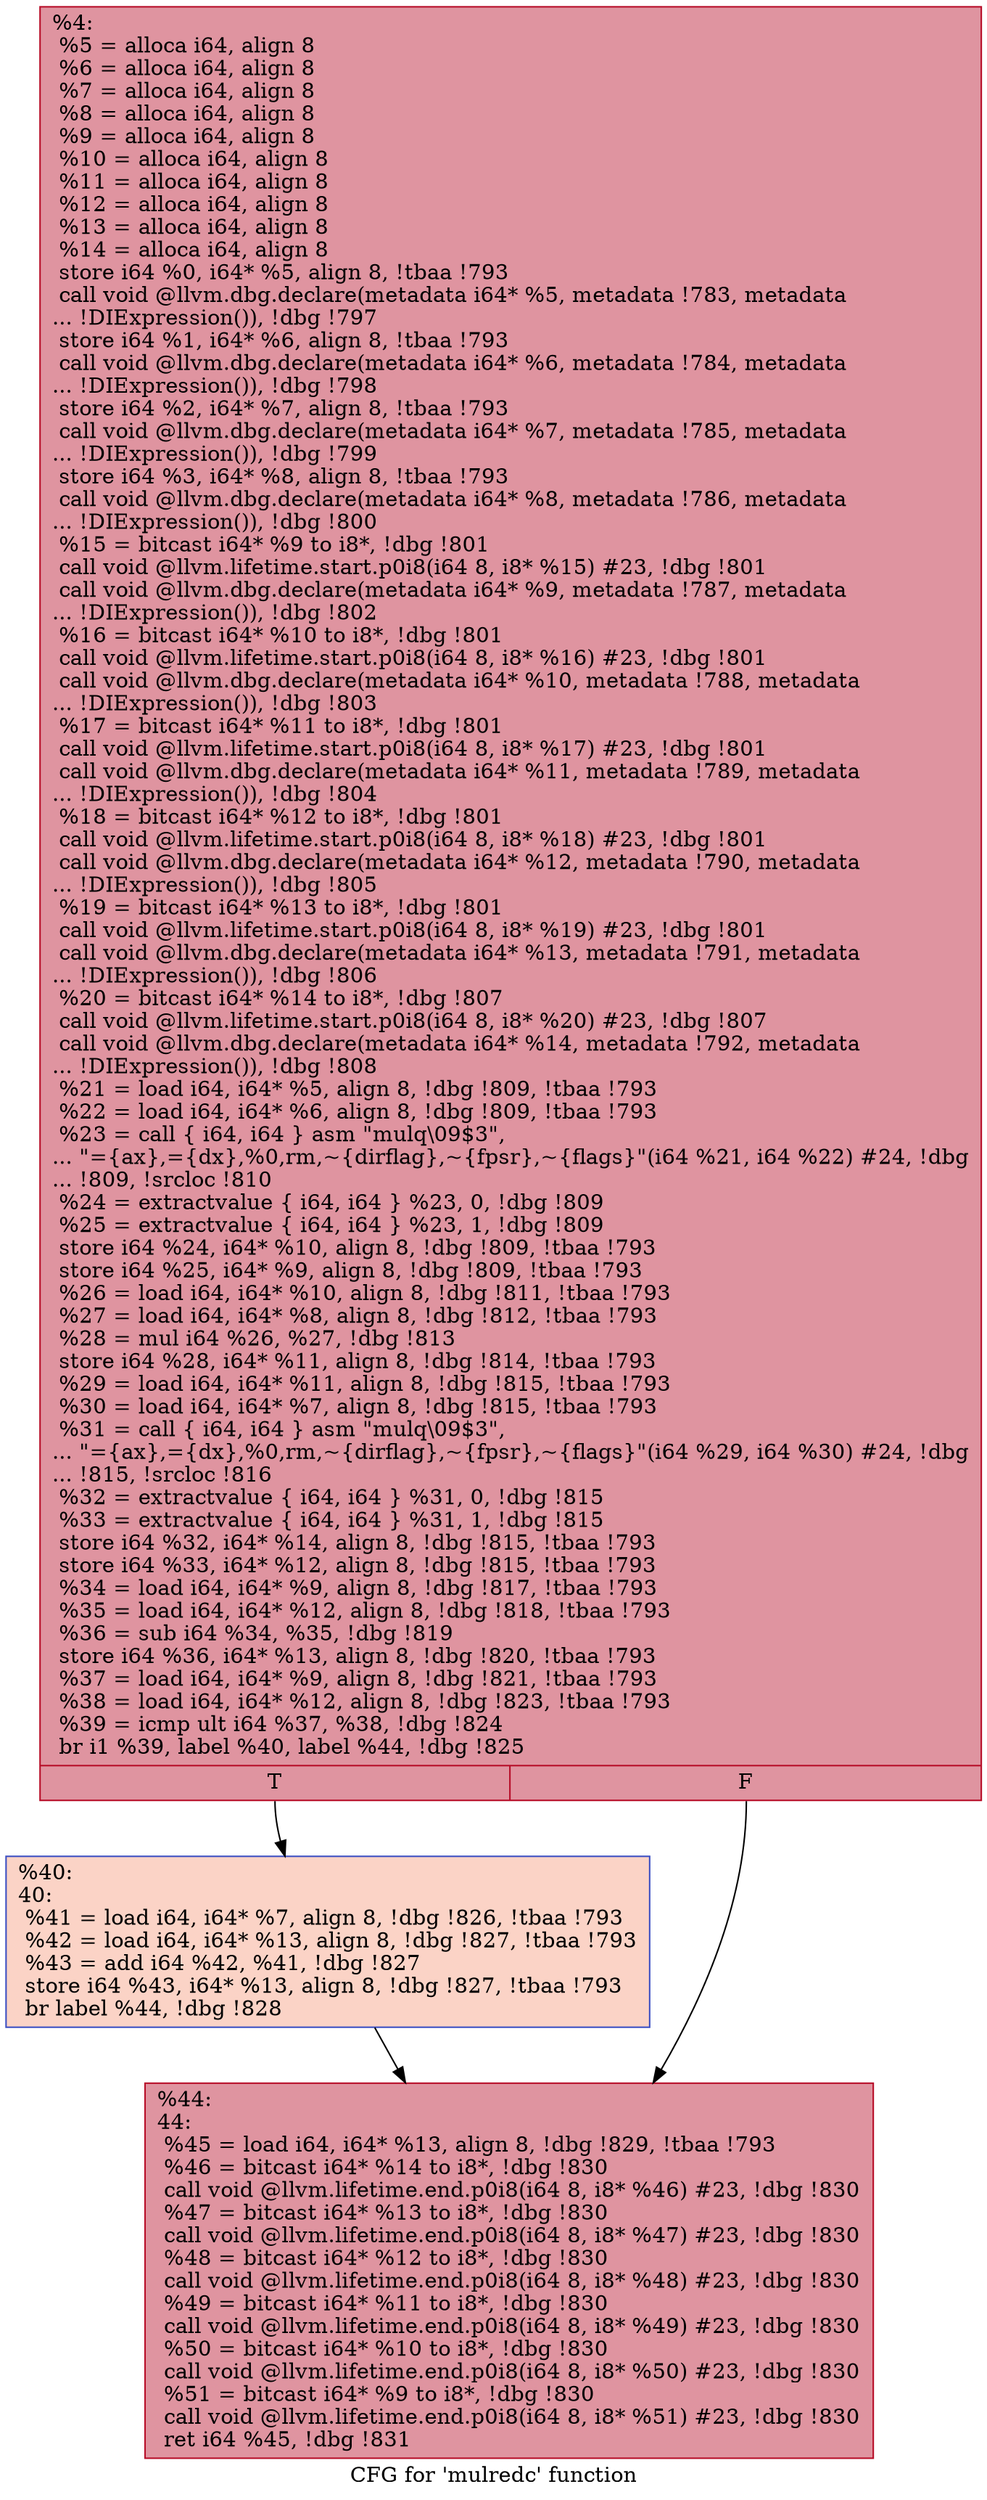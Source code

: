 digraph "CFG for 'mulredc' function" {
	label="CFG for 'mulredc' function";

	Node0x1a7a400 [shape=record,color="#b70d28ff", style=filled, fillcolor="#b70d2870",label="{%4:\l  %5 = alloca i64, align 8\l  %6 = alloca i64, align 8\l  %7 = alloca i64, align 8\l  %8 = alloca i64, align 8\l  %9 = alloca i64, align 8\l  %10 = alloca i64, align 8\l  %11 = alloca i64, align 8\l  %12 = alloca i64, align 8\l  %13 = alloca i64, align 8\l  %14 = alloca i64, align 8\l  store i64 %0, i64* %5, align 8, !tbaa !793\l  call void @llvm.dbg.declare(metadata i64* %5, metadata !783, metadata\l... !DIExpression()), !dbg !797\l  store i64 %1, i64* %6, align 8, !tbaa !793\l  call void @llvm.dbg.declare(metadata i64* %6, metadata !784, metadata\l... !DIExpression()), !dbg !798\l  store i64 %2, i64* %7, align 8, !tbaa !793\l  call void @llvm.dbg.declare(metadata i64* %7, metadata !785, metadata\l... !DIExpression()), !dbg !799\l  store i64 %3, i64* %8, align 8, !tbaa !793\l  call void @llvm.dbg.declare(metadata i64* %8, metadata !786, metadata\l... !DIExpression()), !dbg !800\l  %15 = bitcast i64* %9 to i8*, !dbg !801\l  call void @llvm.lifetime.start.p0i8(i64 8, i8* %15) #23, !dbg !801\l  call void @llvm.dbg.declare(metadata i64* %9, metadata !787, metadata\l... !DIExpression()), !dbg !802\l  %16 = bitcast i64* %10 to i8*, !dbg !801\l  call void @llvm.lifetime.start.p0i8(i64 8, i8* %16) #23, !dbg !801\l  call void @llvm.dbg.declare(metadata i64* %10, metadata !788, metadata\l... !DIExpression()), !dbg !803\l  %17 = bitcast i64* %11 to i8*, !dbg !801\l  call void @llvm.lifetime.start.p0i8(i64 8, i8* %17) #23, !dbg !801\l  call void @llvm.dbg.declare(metadata i64* %11, metadata !789, metadata\l... !DIExpression()), !dbg !804\l  %18 = bitcast i64* %12 to i8*, !dbg !801\l  call void @llvm.lifetime.start.p0i8(i64 8, i8* %18) #23, !dbg !801\l  call void @llvm.dbg.declare(metadata i64* %12, metadata !790, metadata\l... !DIExpression()), !dbg !805\l  %19 = bitcast i64* %13 to i8*, !dbg !801\l  call void @llvm.lifetime.start.p0i8(i64 8, i8* %19) #23, !dbg !801\l  call void @llvm.dbg.declare(metadata i64* %13, metadata !791, metadata\l... !DIExpression()), !dbg !806\l  %20 = bitcast i64* %14 to i8*, !dbg !807\l  call void @llvm.lifetime.start.p0i8(i64 8, i8* %20) #23, !dbg !807\l  call void @llvm.dbg.declare(metadata i64* %14, metadata !792, metadata\l... !DIExpression()), !dbg !808\l  %21 = load i64, i64* %5, align 8, !dbg !809, !tbaa !793\l  %22 = load i64, i64* %6, align 8, !dbg !809, !tbaa !793\l  %23 = call \{ i64, i64 \} asm \"mulq\\09$3\",\l... \"=\{ax\},=\{dx\},%0,rm,~\{dirflag\},~\{fpsr\},~\{flags\}\"(i64 %21, i64 %22) #24, !dbg\l... !809, !srcloc !810\l  %24 = extractvalue \{ i64, i64 \} %23, 0, !dbg !809\l  %25 = extractvalue \{ i64, i64 \} %23, 1, !dbg !809\l  store i64 %24, i64* %10, align 8, !dbg !809, !tbaa !793\l  store i64 %25, i64* %9, align 8, !dbg !809, !tbaa !793\l  %26 = load i64, i64* %10, align 8, !dbg !811, !tbaa !793\l  %27 = load i64, i64* %8, align 8, !dbg !812, !tbaa !793\l  %28 = mul i64 %26, %27, !dbg !813\l  store i64 %28, i64* %11, align 8, !dbg !814, !tbaa !793\l  %29 = load i64, i64* %11, align 8, !dbg !815, !tbaa !793\l  %30 = load i64, i64* %7, align 8, !dbg !815, !tbaa !793\l  %31 = call \{ i64, i64 \} asm \"mulq\\09$3\",\l... \"=\{ax\},=\{dx\},%0,rm,~\{dirflag\},~\{fpsr\},~\{flags\}\"(i64 %29, i64 %30) #24, !dbg\l... !815, !srcloc !816\l  %32 = extractvalue \{ i64, i64 \} %31, 0, !dbg !815\l  %33 = extractvalue \{ i64, i64 \} %31, 1, !dbg !815\l  store i64 %32, i64* %14, align 8, !dbg !815, !tbaa !793\l  store i64 %33, i64* %12, align 8, !dbg !815, !tbaa !793\l  %34 = load i64, i64* %9, align 8, !dbg !817, !tbaa !793\l  %35 = load i64, i64* %12, align 8, !dbg !818, !tbaa !793\l  %36 = sub i64 %34, %35, !dbg !819\l  store i64 %36, i64* %13, align 8, !dbg !820, !tbaa !793\l  %37 = load i64, i64* %9, align 8, !dbg !821, !tbaa !793\l  %38 = load i64, i64* %12, align 8, !dbg !823, !tbaa !793\l  %39 = icmp ult i64 %37, %38, !dbg !824\l  br i1 %39, label %40, label %44, !dbg !825\l|{<s0>T|<s1>F}}"];
	Node0x1a7a400:s0 -> Node0x1a7a6d0;
	Node0x1a7a400:s1 -> Node0x1a7d840;
	Node0x1a7a6d0 [shape=record,color="#3d50c3ff", style=filled, fillcolor="#f59c7d70",label="{%40:\l40:                                               \l  %41 = load i64, i64* %7, align 8, !dbg !826, !tbaa !793\l  %42 = load i64, i64* %13, align 8, !dbg !827, !tbaa !793\l  %43 = add i64 %42, %41, !dbg !827\l  store i64 %43, i64* %13, align 8, !dbg !827, !tbaa !793\l  br label %44, !dbg !828\l}"];
	Node0x1a7a6d0 -> Node0x1a7d840;
	Node0x1a7d840 [shape=record,color="#b70d28ff", style=filled, fillcolor="#b70d2870",label="{%44:\l44:                                               \l  %45 = load i64, i64* %13, align 8, !dbg !829, !tbaa !793\l  %46 = bitcast i64* %14 to i8*, !dbg !830\l  call void @llvm.lifetime.end.p0i8(i64 8, i8* %46) #23, !dbg !830\l  %47 = bitcast i64* %13 to i8*, !dbg !830\l  call void @llvm.lifetime.end.p0i8(i64 8, i8* %47) #23, !dbg !830\l  %48 = bitcast i64* %12 to i8*, !dbg !830\l  call void @llvm.lifetime.end.p0i8(i64 8, i8* %48) #23, !dbg !830\l  %49 = bitcast i64* %11 to i8*, !dbg !830\l  call void @llvm.lifetime.end.p0i8(i64 8, i8* %49) #23, !dbg !830\l  %50 = bitcast i64* %10 to i8*, !dbg !830\l  call void @llvm.lifetime.end.p0i8(i64 8, i8* %50) #23, !dbg !830\l  %51 = bitcast i64* %9 to i8*, !dbg !830\l  call void @llvm.lifetime.end.p0i8(i64 8, i8* %51) #23, !dbg !830\l  ret i64 %45, !dbg !831\l}"];
}

